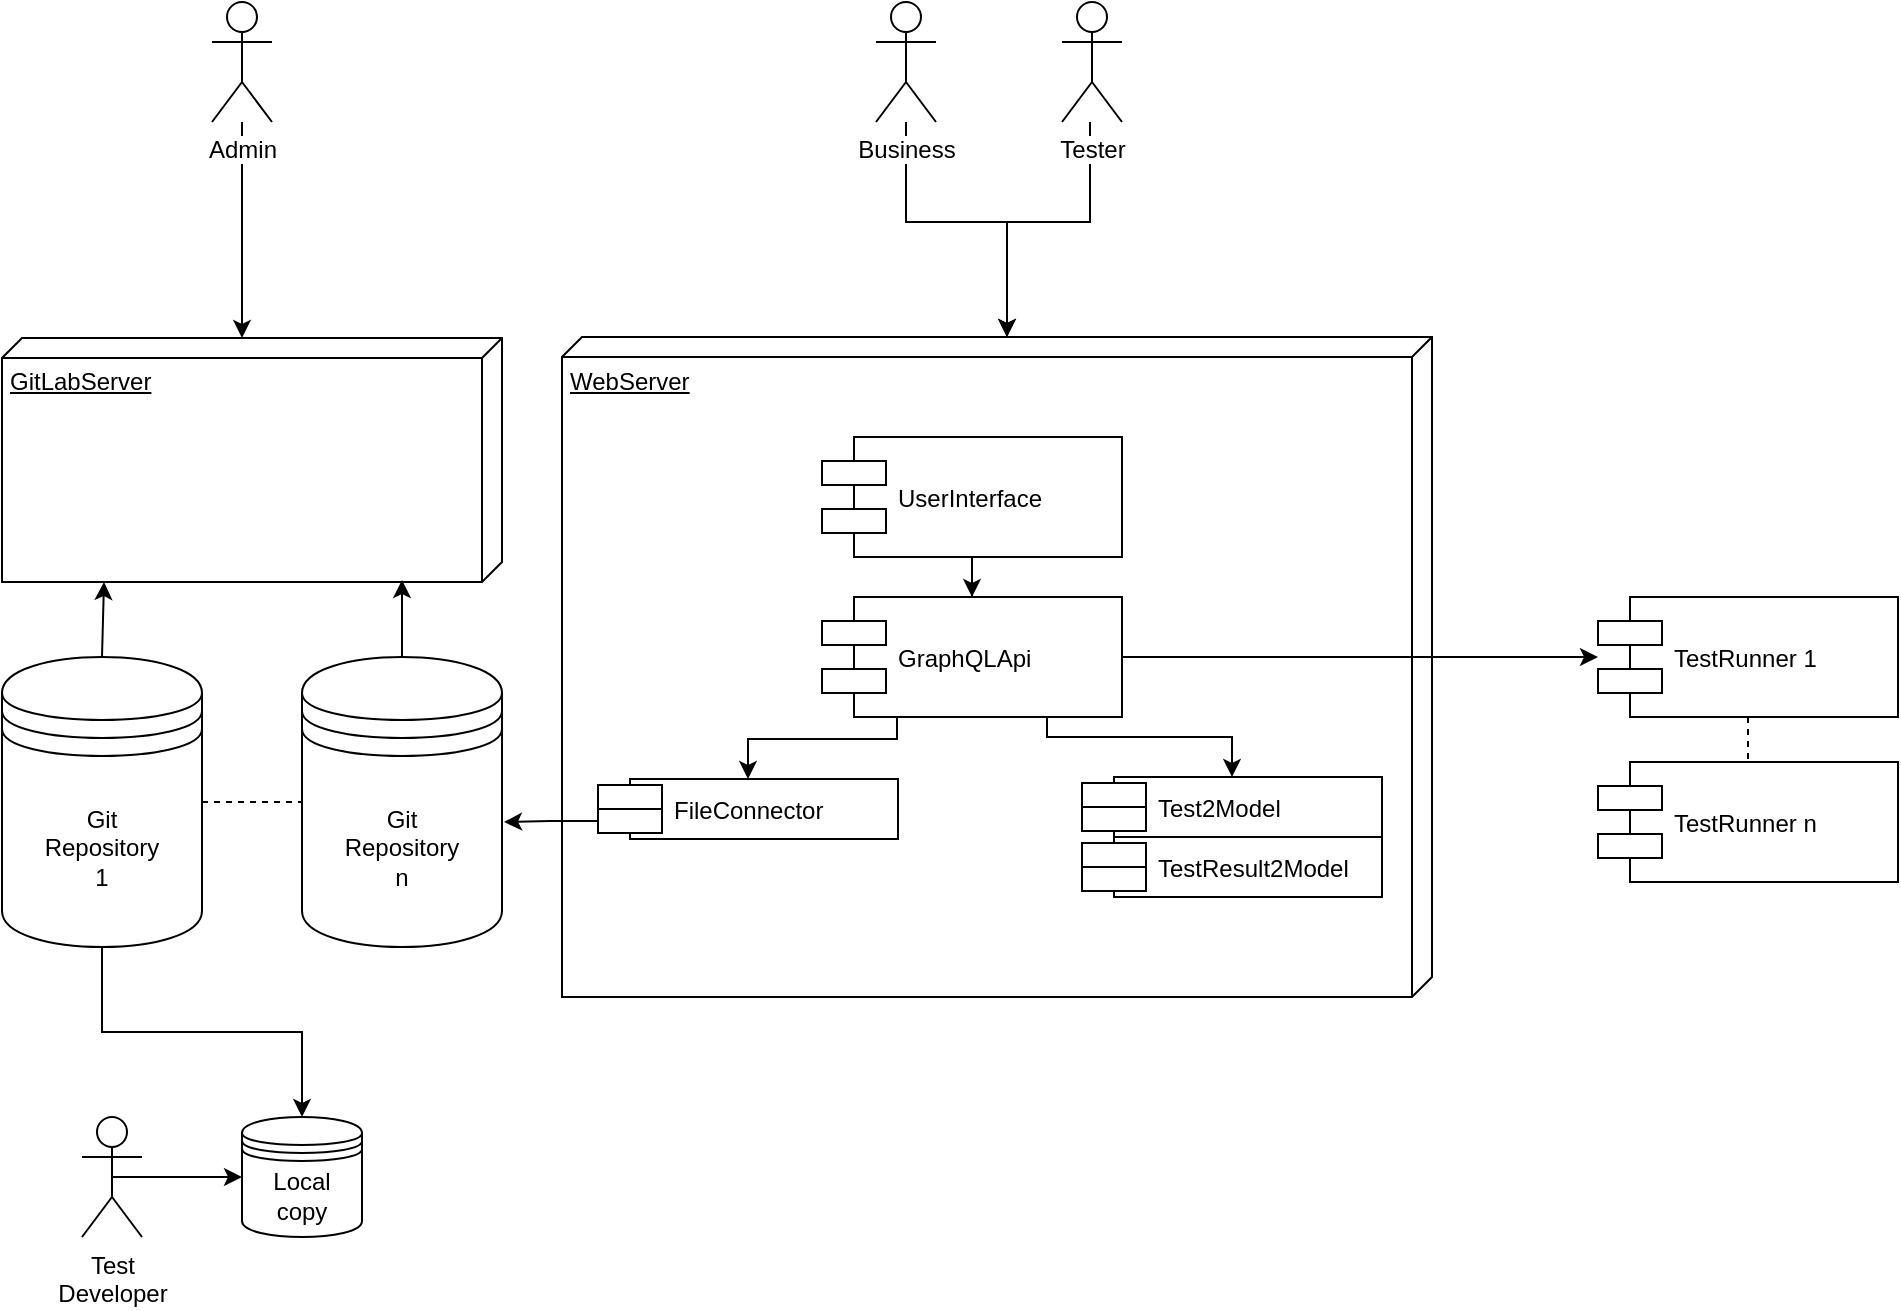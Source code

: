 <mxfile version="10.6.1" type="github"><diagram name="Components" id="58cdce13-f638-feb5-8d6f-7d28b1aa9fa0"><mxGraphModel dx="1394" dy="905" grid="1" gridSize="10" guides="1" tooltips="1" connect="1" arrows="1" fold="1" page="1" pageScale="1" pageWidth="1169" pageHeight="827" background="#ffffff" math="0" shadow="0"><root><mxCell id="0"/><mxCell id="1" parent="0"/><mxCell id="8yDQ56Y2CZ7fJmYgHXSU-7" value="WebServer" style="verticalAlign=top;align=left;spacingTop=8;spacingLeft=2;spacingRight=12;shape=cube;size=10;direction=south;fontStyle=4;html=1;" vertex="1" parent="1"><mxGeometry x="410" y="297.5" width="435" height="330" as="geometry"/></mxCell><mxCell id="8yDQ56Y2CZ7fJmYgHXSU-1" value="TestRunner 1" style="shape=component;align=left;spacingLeft=36;" vertex="1" parent="1"><mxGeometry x="928" y="427.5" width="150" height="60" as="geometry"/></mxCell><mxCell id="8yDQ56Y2CZ7fJmYgHXSU-9" value="" style="edgeStyle=orthogonalEdgeStyle;rounded=0;orthogonalLoop=1;jettySize=auto;html=1;" edge="1" parent="1" source="8yDQ56Y2CZ7fJmYgHXSU-2" target="8yDQ56Y2CZ7fJmYgHXSU-8"><mxGeometry relative="1" as="geometry"/></mxCell><mxCell id="8yDQ56Y2CZ7fJmYgHXSU-2" value="UserInterface" style="shape=component;align=left;spacingLeft=36;" vertex="1" parent="1"><mxGeometry x="540" y="347.5" width="150" height="60" as="geometry"/></mxCell><mxCell id="8yDQ56Y2CZ7fJmYgHXSU-11" style="edgeStyle=orthogonalEdgeStyle;rounded=0;orthogonalLoop=1;jettySize=auto;html=1;exitX=0.75;exitY=1;exitDx=0;exitDy=0;" edge="1" parent="1" source="8yDQ56Y2CZ7fJmYgHXSU-8" target="8yDQ56Y2CZ7fJmYgHXSU-3"><mxGeometry relative="1" as="geometry"><Array as="points"><mxPoint x="653" y="497.5"/><mxPoint x="745" y="497.5"/></Array></mxGeometry></mxCell><mxCell id="8yDQ56Y2CZ7fJmYgHXSU-12" style="edgeStyle=orthogonalEdgeStyle;rounded=0;orthogonalLoop=1;jettySize=auto;html=1;exitX=1;exitY=0.5;exitDx=0;exitDy=0;" edge="1" parent="1" source="8yDQ56Y2CZ7fJmYgHXSU-8" target="8yDQ56Y2CZ7fJmYgHXSU-1"><mxGeometry relative="1" as="geometry"/></mxCell><mxCell id="8yDQ56Y2CZ7fJmYgHXSU-20" style="edgeStyle=orthogonalEdgeStyle;rounded=0;orthogonalLoop=1;jettySize=auto;html=1;exitX=0.25;exitY=1;exitDx=0;exitDy=0;entryX=0.5;entryY=0;entryDx=0;entryDy=0;" edge="1" parent="1" source="8yDQ56Y2CZ7fJmYgHXSU-8" target="8yDQ56Y2CZ7fJmYgHXSU-13"><mxGeometry relative="1" as="geometry"><Array as="points"><mxPoint x="578" y="498.5"/><mxPoint x="503" y="498.5"/></Array></mxGeometry></mxCell><mxCell id="8yDQ56Y2CZ7fJmYgHXSU-8" value="GraphQLApi" style="shape=component;align=left;spacingLeft=36;" vertex="1" parent="1"><mxGeometry x="540" y="427.5" width="150" height="60" as="geometry"/></mxCell><mxCell id="8yDQ56Y2CZ7fJmYgHXSU-3" value="Test2Model" style="shape=component;align=left;spacingLeft=36;" vertex="1" parent="1"><mxGeometry x="670" y="517.5" width="150" height="30" as="geometry"/></mxCell><mxCell id="8yDQ56Y2CZ7fJmYgHXSU-4" value="TestResult2Model" style="shape=component;align=left;spacingLeft=36;" vertex="1" parent="1"><mxGeometry x="670" y="547.5" width="150" height="30" as="geometry"/></mxCell><mxCell id="sZxkaAO1yg0shrXPBCk7-15" style="edgeStyle=orthogonalEdgeStyle;rounded=0;orthogonalLoop=1;jettySize=auto;html=1;exitX=0;exitY=0.7;exitDx=0;exitDy=0;entryX=1.01;entryY=0.569;entryDx=0;entryDy=0;entryPerimeter=0;endArrow=classic;endFill=1;" edge="1" parent="1" source="8yDQ56Y2CZ7fJmYgHXSU-13" target="sZxkaAO1yg0shrXPBCk7-2"><mxGeometry relative="1" as="geometry"/></mxCell><mxCell id="8yDQ56Y2CZ7fJmYgHXSU-13" value="FileConnector" style="shape=component;align=left;spacingLeft=36;" vertex="1" parent="1"><mxGeometry x="428" y="518.5" width="150" height="30" as="geometry"/></mxCell><mxCell id="8yDQ56Y2CZ7fJmYgHXSU-22" style="edgeStyle=orthogonalEdgeStyle;rounded=0;orthogonalLoop=1;jettySize=auto;html=1;exitX=0.5;exitY=1;exitDx=0;exitDy=0;entryX=0.5;entryY=0;entryDx=0;entryDy=0;" edge="1" parent="1" source="8yDQ56Y2CZ7fJmYgHXSU-17" target="8yDQ56Y2CZ7fJmYgHXSU-21"><mxGeometry relative="1" as="geometry"/></mxCell><mxCell id="sZxkaAO1yg0shrXPBCk7-6" style="edgeStyle=orthogonalEdgeStyle;rounded=0;orthogonalLoop=1;jettySize=auto;html=1;exitX=1;exitY=0.5;exitDx=0;exitDy=0;entryX=0;entryY=0.5;entryDx=0;entryDy=0;dashed=1;endArrow=none;endFill=0;" edge="1" parent="1" source="8yDQ56Y2CZ7fJmYgHXSU-17" target="sZxkaAO1yg0shrXPBCk7-2"><mxGeometry relative="1" as="geometry"/></mxCell><mxCell id="sZxkaAO1yg0shrXPBCk7-7" style="edgeStyle=orthogonalEdgeStyle;rounded=0;orthogonalLoop=1;jettySize=auto;html=1;exitX=0.5;exitY=0;exitDx=0;exitDy=0;entryX=1;entryY=0.796;entryDx=0;entryDy=0;entryPerimeter=0;endArrow=classic;endFill=1;" edge="1" parent="1" source="8yDQ56Y2CZ7fJmYgHXSU-17" target="sZxkaAO1yg0shrXPBCk7-1"><mxGeometry relative="1" as="geometry"/></mxCell><mxCell id="8yDQ56Y2CZ7fJmYgHXSU-17" value="&lt;div&gt;Git&lt;/div&gt;&lt;div&gt;Repository&lt;/div&gt;&lt;div&gt;1&lt;br&gt;&lt;/div&gt;" style="shape=datastore;whiteSpace=wrap;html=1;" vertex="1" parent="1"><mxGeometry x="130" y="457.5" width="100" height="145" as="geometry"/></mxCell><mxCell id="8yDQ56Y2CZ7fJmYgHXSU-21" value="&lt;div&gt;Local &lt;br&gt;&lt;/div&gt;&lt;div&gt;copy&lt;/div&gt;" style="shape=datastore;whiteSpace=wrap;html=1;" vertex="1" parent="1"><mxGeometry x="250" y="687.5" width="60" height="60" as="geometry"/></mxCell><mxCell id="8yDQ56Y2CZ7fJmYgHXSU-24" style="edgeStyle=orthogonalEdgeStyle;rounded=0;orthogonalLoop=1;jettySize=auto;html=1;exitX=0.5;exitY=0.5;exitDx=0;exitDy=0;exitPerimeter=0;entryX=0;entryY=0.5;entryDx=0;entryDy=0;" edge="1" parent="1" source="8yDQ56Y2CZ7fJmYgHXSU-23" target="8yDQ56Y2CZ7fJmYgHXSU-21"><mxGeometry relative="1" as="geometry"/></mxCell><mxCell id="8yDQ56Y2CZ7fJmYgHXSU-23" value="&lt;div&gt;Test&lt;/div&gt;&lt;div&gt;Developer&lt;/div&gt;" style="shape=umlActor;verticalLabelPosition=bottom;labelBackgroundColor=#ffffff;verticalAlign=top;html=1;" vertex="1" parent="1"><mxGeometry x="170" y="687.5" width="30" height="60" as="geometry"/></mxCell><mxCell id="8yDQ56Y2CZ7fJmYgHXSU-31" style="edgeStyle=orthogonalEdgeStyle;rounded=0;orthogonalLoop=1;jettySize=auto;html=1;entryX=0;entryY=0;entryDx=0;entryDy=212.5;entryPerimeter=0;" edge="1" parent="1" source="8yDQ56Y2CZ7fJmYgHXSU-27" target="8yDQ56Y2CZ7fJmYgHXSU-7"><mxGeometry relative="1" as="geometry"><Array as="points"><mxPoint x="582" y="240"/><mxPoint x="633" y="240"/></Array></mxGeometry></mxCell><mxCell id="8yDQ56Y2CZ7fJmYgHXSU-27" value="&lt;div&gt;Business &lt;br&gt;&lt;/div&gt;" style="shape=umlActor;verticalLabelPosition=bottom;labelBackgroundColor=#ffffff;verticalAlign=top;html=1;" vertex="1" parent="1"><mxGeometry x="567" y="130" width="30" height="60" as="geometry"/></mxCell><mxCell id="8yDQ56Y2CZ7fJmYgHXSU-33" style="edgeStyle=orthogonalEdgeStyle;rounded=0;orthogonalLoop=1;jettySize=auto;html=1;entryX=0;entryY=0;entryDx=0;entryDy=212.5;entryPerimeter=0;" edge="1" parent="1" source="8yDQ56Y2CZ7fJmYgHXSU-28" target="8yDQ56Y2CZ7fJmYgHXSU-7"><mxGeometry relative="1" as="geometry"><mxPoint x="718" y="250" as="sourcePoint"/><Array as="points"><mxPoint x="674" y="240"/><mxPoint x="633" y="240"/></Array></mxGeometry></mxCell><mxCell id="8yDQ56Y2CZ7fJmYgHXSU-28" value="Tester" style="shape=umlActor;verticalLabelPosition=bottom;labelBackgroundColor=#ffffff;verticalAlign=top;html=1;" vertex="1" parent="1"><mxGeometry x="660" y="130" width="30" height="60" as="geometry"/></mxCell><mxCell id="sZxkaAO1yg0shrXPBCk7-1" value="GitLabServer" style="verticalAlign=top;align=left;spacingTop=8;spacingLeft=2;spacingRight=12;shape=cube;size=10;direction=south;fontStyle=4;html=1;" vertex="1" parent="1"><mxGeometry x="130" y="298" width="250" height="122" as="geometry"/></mxCell><mxCell id="sZxkaAO1yg0shrXPBCk7-8" style="edgeStyle=orthogonalEdgeStyle;rounded=0;orthogonalLoop=1;jettySize=auto;html=1;exitX=0.5;exitY=0;exitDx=0;exitDy=0;entryX=0.992;entryY=0.2;entryDx=0;entryDy=0;entryPerimeter=0;endArrow=classic;endFill=1;" edge="1" parent="1" source="sZxkaAO1yg0shrXPBCk7-2" target="sZxkaAO1yg0shrXPBCk7-1"><mxGeometry relative="1" as="geometry"/></mxCell><mxCell id="sZxkaAO1yg0shrXPBCk7-2" value="&lt;div&gt;Git&lt;/div&gt;&lt;div&gt;Repository&lt;/div&gt;&lt;div&gt;n&lt;br&gt;&lt;/div&gt;" style="shape=datastore;whiteSpace=wrap;html=1;" vertex="1" parent="1"><mxGeometry x="280" y="457.5" width="100" height="145" as="geometry"/></mxCell><mxCell id="sZxkaAO1yg0shrXPBCk7-11" value="" style="edgeStyle=orthogonalEdgeStyle;rounded=0;orthogonalLoop=1;jettySize=auto;html=1;endArrow=classic;endFill=1;entryX=0;entryY=0.52;entryDx=0;entryDy=0;entryPerimeter=0;" edge="1" parent="1" source="sZxkaAO1yg0shrXPBCk7-9" target="sZxkaAO1yg0shrXPBCk7-1"><mxGeometry relative="1" as="geometry"><mxPoint x="250" y="270" as="targetPoint"/></mxGeometry></mxCell><mxCell id="sZxkaAO1yg0shrXPBCk7-9" value="Admin" style="shape=umlActor;verticalLabelPosition=bottom;labelBackgroundColor=#ffffff;verticalAlign=top;html=1;" vertex="1" parent="1"><mxGeometry x="235" y="130" width="30" height="60" as="geometry"/></mxCell><mxCell id="sZxkaAO1yg0shrXPBCk7-16" value="TestRunner n" style="shape=component;align=left;spacingLeft=36;" vertex="1" parent="1"><mxGeometry x="928" y="510" width="150" height="60" as="geometry"/></mxCell><mxCell id="sZxkaAO1yg0shrXPBCk7-17" style="edgeStyle=orthogonalEdgeStyle;rounded=0;orthogonalLoop=1;jettySize=auto;html=1;exitX=0.5;exitY=1;exitDx=0;exitDy=0;entryX=0.5;entryY=0;entryDx=0;entryDy=0;dashed=1;endArrow=none;endFill=0;" edge="1" parent="1" source="8yDQ56Y2CZ7fJmYgHXSU-1" target="sZxkaAO1yg0shrXPBCk7-16"><mxGeometry relative="1" as="geometry"><mxPoint x="240" y="540" as="sourcePoint"/><mxPoint x="290" y="540" as="targetPoint"/></mxGeometry></mxCell></root></mxGraphModel></diagram><diagram id="qyaJFs0laS7UklOzzueA" name="Projects"><mxGraphModel dx="1394" dy="905" grid="1" gridSize="10" guides="1" tooltips="1" connect="1" arrows="1" fold="1" page="1" pageScale="1" pageWidth="1169" pageHeight="827" math="0" shadow="0"><root><mxCell id="drG0LLsobiUXQN6OvCZ1-0"/><mxCell id="drG0LLsobiUXQN6OvCZ1-1" parent="drG0LLsobiUXQN6OvCZ1-0"/><mxCell id="bpPZnJmLFz1o6HXj6uKk-17" value="&lt;div&gt;Project 2&lt;/div&gt;" style="verticalAlign=top;align=left;spacingTop=8;spacingLeft=2;spacingRight=12;shape=cube;size=10;direction=south;fontStyle=4;html=1;" vertex="1" parent="drG0LLsobiUXQN6OvCZ1-1"><mxGeometry x="729" y="460.5" width="230" height="240" as="geometry"/></mxCell><mxCell id="bpPZnJmLFz1o6HXj6uKk-5" value="Project 1" style="verticalAlign=top;align=left;spacingTop=8;spacingLeft=2;spacingRight=12;shape=cube;size=10;direction=south;fontStyle=4;html=1;" vertex="1" parent="drG0LLsobiUXQN6OvCZ1-1"><mxGeometry x="459" y="460.5" width="230" height="240" as="geometry"/></mxCell><mxCell id="bpPZnJmLFz1o6HXj6uKk-9" value="tests" style="shape=folder;fontStyle=1;spacingTop=10;tabWidth=40;tabHeight=14;tabPosition=left;html=1;" vertex="1" parent="drG0LLsobiUXQN6OvCZ1-1"><mxGeometry x="479" y="513.5" width="180" height="47" as="geometry"/></mxCell><mxCell id="bpPZnJmLFz1o6HXj6uKk-26" style="edgeStyle=orthogonalEdgeStyle;rounded=0;orthogonalLoop=1;jettySize=auto;html=1;exitX=0;exitY=0;exitDx=110;exitDy=14;exitPerimeter=0;entryX=0.5;entryY=1;entryDx=0;entryDy=0;entryPerimeter=0;" edge="1" parent="drG0LLsobiUXQN6OvCZ1-1" source="bpPZnJmLFz1o6HXj6uKk-10" target="bpPZnJmLFz1o6HXj6uKk-9"><mxGeometry relative="1" as="geometry"/></mxCell><mxCell id="bpPZnJmLFz1o6HXj6uKk-27" style="edgeStyle=orthogonalEdgeStyle;rounded=0;orthogonalLoop=1;jettySize=auto;html=1;exitX=0;exitY=0;exitDx=180;exitDy=30.5;exitPerimeter=0;entryX=0;entryY=0;entryDx=0;entryDy=30.5;entryPerimeter=0;" edge="1" parent="drG0LLsobiUXQN6OvCZ1-1" source="bpPZnJmLFz1o6HXj6uKk-10" target="bpPZnJmLFz1o6HXj6uKk-18"><mxGeometry relative="1" as="geometry"/></mxCell><mxCell id="bpPZnJmLFz1o6HXj6uKk-10" value="steps" style="shape=folder;fontStyle=1;spacingTop=10;tabWidth=40;tabHeight=14;tabPosition=left;html=1;" vertex="1" parent="drG0LLsobiUXQN6OvCZ1-1"><mxGeometry x="479" y="570.5" width="180" height="47" as="geometry"/></mxCell><mxCell id="bpPZnJmLFz1o6HXj6uKk-11" value="lib" style="shape=folder;fontStyle=1;spacingTop=10;tabWidth=40;tabHeight=14;tabPosition=left;html=1;" vertex="1" parent="drG0LLsobiUXQN6OvCZ1-1"><mxGeometry x="479" y="627.5" width="180" height="47" as="geometry"/></mxCell><mxCell id="bpPZnJmLFz1o6HXj6uKk-12" value="Common" style="verticalAlign=top;align=left;spacingTop=8;spacingLeft=2;spacingRight=12;shape=cube;size=10;direction=south;fontStyle=4;html=1;" vertex="1" parent="drG0LLsobiUXQN6OvCZ1-1"><mxGeometry x="189" y="460.5" width="230" height="240" as="geometry"/></mxCell><mxCell id="bpPZnJmLFz1o6HXj6uKk-22" style="edgeStyle=orthogonalEdgeStyle;rounded=0;orthogonalLoop=1;jettySize=auto;html=1;exitX=0;exitY=0;exitDx=180;exitDy=30.5;exitPerimeter=0;entryX=0;entryY=0;entryDx=0;entryDy=30.5;entryPerimeter=0;" edge="1" parent="drG0LLsobiUXQN6OvCZ1-1" source="bpPZnJmLFz1o6HXj6uKk-13" target="bpPZnJmLFz1o6HXj6uKk-9"><mxGeometry relative="1" as="geometry"/></mxCell><mxCell id="bpPZnJmLFz1o6HXj6uKk-13" value="model" style="shape=folder;fontStyle=1;spacingTop=10;tabWidth=40;tabHeight=14;tabPosition=left;html=1;" vertex="1" parent="drG0LLsobiUXQN6OvCZ1-1"><mxGeometry x="209" y="513.5" width="180" height="47" as="geometry"/></mxCell><mxCell id="bpPZnJmLFz1o6HXj6uKk-21" style="edgeStyle=orthogonalEdgeStyle;rounded=0;orthogonalLoop=1;jettySize=auto;html=1;exitX=0;exitY=0;exitDx=180;exitDy=30.5;exitPerimeter=0;entryX=0;entryY=0;entryDx=0;entryDy=30.5;entryPerimeter=0;" edge="1" parent="drG0LLsobiUXQN6OvCZ1-1" source="bpPZnJmLFz1o6HXj6uKk-14" target="bpPZnJmLFz1o6HXj6uKk-9"><mxGeometry relative="1" as="geometry"/></mxCell><mxCell id="bpPZnJmLFz1o6HXj6uKk-14" value="steps" style="shape=folder;fontStyle=1;spacingTop=10;tabWidth=40;tabHeight=14;tabPosition=left;html=1;" vertex="1" parent="drG0LLsobiUXQN6OvCZ1-1"><mxGeometry x="209" y="570.5" width="180" height="47" as="geometry"/></mxCell><mxCell id="bpPZnJmLFz1o6HXj6uKk-18" value="tests" style="shape=folder;fontStyle=1;spacingTop=10;tabWidth=40;tabHeight=14;tabPosition=left;html=1;" vertex="1" parent="drG0LLsobiUXQN6OvCZ1-1"><mxGeometry x="749" y="513.5" width="180" height="47" as="geometry"/></mxCell><mxCell id="bpPZnJmLFz1o6HXj6uKk-24" style="edgeStyle=orthogonalEdgeStyle;rounded=0;orthogonalLoop=1;jettySize=auto;html=1;exitX=0;exitY=0;exitDx=0;exitDy=30.5;exitPerimeter=0;entryX=0;entryY=0;entryDx=180;entryDy=30.5;entryPerimeter=0;" edge="1" parent="drG0LLsobiUXQN6OvCZ1-1" source="bpPZnJmLFz1o6HXj6uKk-19" target="bpPZnJmLFz1o6HXj6uKk-9"><mxGeometry relative="1" as="geometry"/></mxCell><mxCell id="bpPZnJmLFz1o6HXj6uKk-25" style="edgeStyle=orthogonalEdgeStyle;rounded=0;orthogonalLoop=1;jettySize=auto;html=1;exitX=0;exitY=0;exitDx=110;exitDy=14;exitPerimeter=0;entryX=0.5;entryY=1;entryDx=0;entryDy=0;entryPerimeter=0;" edge="1" parent="drG0LLsobiUXQN6OvCZ1-1" source="bpPZnJmLFz1o6HXj6uKk-19" target="bpPZnJmLFz1o6HXj6uKk-18"><mxGeometry relative="1" as="geometry"/></mxCell><mxCell id="bpPZnJmLFz1o6HXj6uKk-19" value="steps" style="shape=folder;fontStyle=1;spacingTop=10;tabWidth=40;tabHeight=14;tabPosition=left;html=1;" vertex="1" parent="drG0LLsobiUXQN6OvCZ1-1"><mxGeometry x="749" y="570.5" width="180" height="47" as="geometry"/></mxCell><mxCell id="bpPZnJmLFz1o6HXj6uKk-20" value="lib" style="shape=folder;fontStyle=1;spacingTop=10;tabWidth=40;tabHeight=14;tabPosition=left;html=1;" vertex="1" parent="drG0LLsobiUXQN6OvCZ1-1"><mxGeometry x="749" y="627.5" width="180" height="47" as="geometry"/></mxCell><mxCell id="YwPdWPFG0oyw6wPlTJWX-10" style="edgeStyle=orthogonalEdgeStyle;rounded=0;orthogonalLoop=1;jettySize=auto;html=1;exitX=0;exitY=0;exitDx=70;exitDy=95;exitPerimeter=0;entryX=0;entryY=0.513;entryDx=0;entryDy=0;entryPerimeter=0;" edge="1" parent="drG0LLsobiUXQN6OvCZ1-1" source="YwPdWPFG0oyw6wPlTJWX-0" target="YwPdWPFG0oyw6wPlTJWX-8"><mxGeometry relative="1" as="geometry"/></mxCell><mxCell id="YwPdWPFG0oyw6wPlTJWX-11" style="edgeStyle=orthogonalEdgeStyle;rounded=0;orthogonalLoop=1;jettySize=auto;html=1;exitX=0;exitY=0;exitDx=40;exitDy=180;exitPerimeter=0;entryX=0;entryY=0;entryDx=125;entryDy=230;entryPerimeter=0;" edge="1" parent="drG0LLsobiUXQN6OvCZ1-1" source="YwPdWPFG0oyw6wPlTJWX-0" target="bpPZnJmLFz1o6HXj6uKk-12"><mxGeometry relative="1" as="geometry"><Array as="points"><mxPoint x="90" y="295"/><mxPoint x="90" y="586"/></Array></mxGeometry></mxCell><mxCell id="YwPdWPFG0oyw6wPlTJWX-0" value="WebServer" style="verticalAlign=top;align=left;spacingTop=8;spacingLeft=2;spacingRight=12;shape=cube;size=10;direction=south;fontStyle=4;html=1;" vertex="1" parent="drG0LLsobiUXQN6OvCZ1-1"><mxGeometry x="479" y="255" width="180" height="70" as="geometry"/></mxCell><mxCell id="YwPdWPFG0oyw6wPlTJWX-7" value="&lt;div&gt;&lt;br&gt;&lt;/div&gt;&lt;div&gt;New projects are created by a tester via the web interface&lt;/div&gt;&lt;div&gt;&lt;br&gt;&lt;/div&gt;&lt;div&gt;Web interface is used for review, execution and test results&lt;br&gt;&lt;/div&gt;" style="shape=note;whiteSpace=wrap;html=1;size=14;verticalAlign=top;align=left;spacingTop=-6;" vertex="1" parent="drG0LLsobiUXQN6OvCZ1-1"><mxGeometry x="680" y="190" width="132" height="130" as="geometry"/></mxCell><mxCell id="YwPdWPFG0oyw6wPlTJWX-8" value="&lt;div&gt;GitLabServer&lt;/div&gt;" style="verticalAlign=top;align=left;spacingTop=8;spacingLeft=2;spacingRight=12;shape=cube;size=10;direction=south;fontStyle=4;html=1;" vertex="1" parent="drG0LLsobiUXQN6OvCZ1-1"><mxGeometry x="174" y="380" width="800" height="70" as="geometry"/></mxCell><mxCell id="YwPdWPFG0oyw6wPlTJWX-13" value="&lt;div&gt;&lt;br&gt;&lt;/div&gt;&lt;div&gt;Webserver might access repositories on file level for performance reasons&lt;br&gt;&lt;/div&gt;" style="shape=note;whiteSpace=wrap;html=1;size=14;verticalAlign=top;align=left;spacingTop=-6;" vertex="1" parent="drG0LLsobiUXQN6OvCZ1-1"><mxGeometry x="40" y="235" width="111" height="110" as="geometry"/></mxCell></root></mxGraphModel></diagram></mxfile>